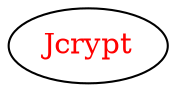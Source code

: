 digraph dependencyGraph {
 concentrate=true;
 ranksep="2.0";
 rankdir="LR"; 
 splines="ortho";
"Jcrypt" [fontcolor="red"];
}